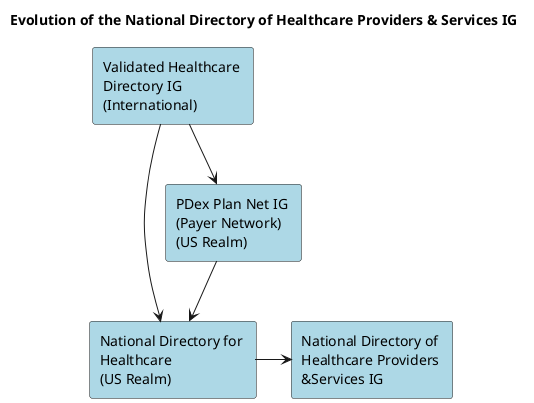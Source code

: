 @startuml

title Evolution of the National Directory of Healthcare Providers & Services IG
agent #LightBlue Vhdir as "Validated Healthcare \nDirectory IG \n(International)"
agent #LightBlue PlanNet as "PDex Plan Net IG \n(Payer Network) \n(US Realm)"
agent #LightBlue ND as "National Directory for \nHealthcare \n(US Realm)"
agent #LightBlue Ndh as "National Directory of \nHealthcare Providers \n&Services IG"


Vhdir -down-> PlanNet
PlanNet -down-> ND
Vhdir -right-> ND
ND -right-> Ndh
@enduml